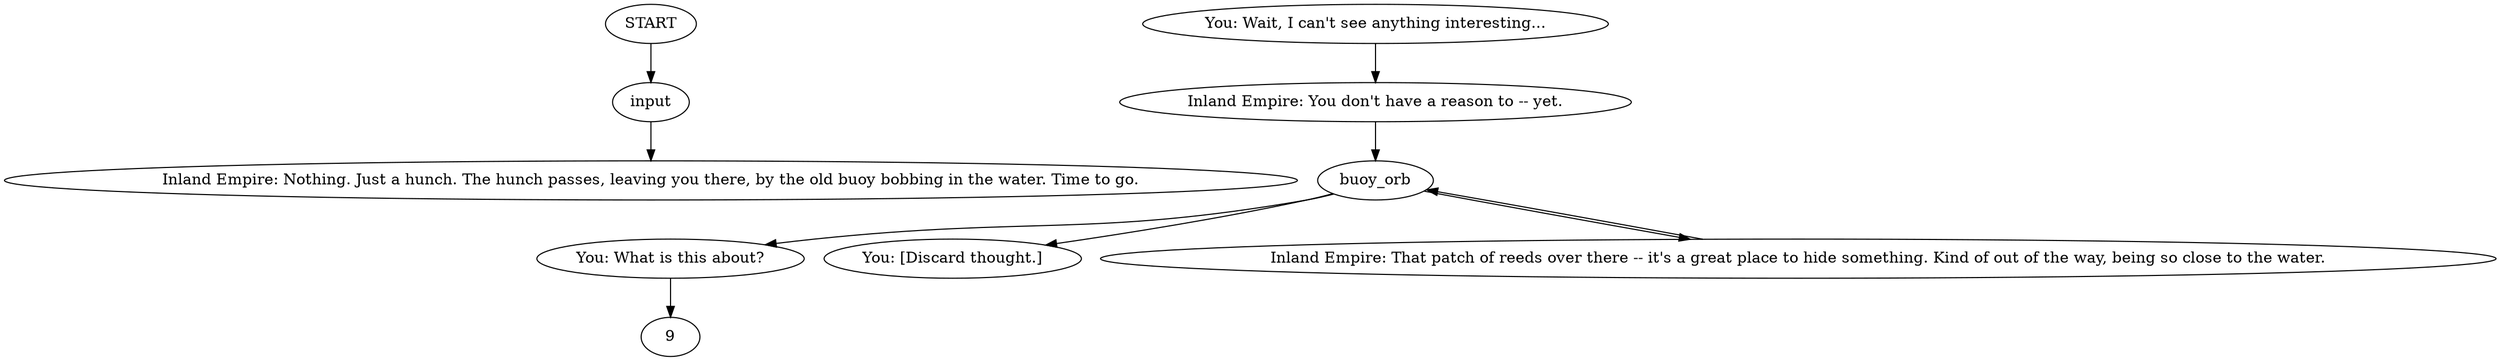# COAST ORB / reeds with buoy
# Visual Calculus notes that this is a good place to hide things.
# ==================================================
digraph G {
	  0 [label="START"];
	  1 [label="input"];
	  2 [label="You: What is this about?"];
	  3 [label="buoy_orb"];
	  4 [label="Inland Empire: You don't have a reason to -- yet."];
	  5 [label="You: [Discard thought.]"];
	  6 [label="You: Wait, I can't see anything interesting..."];
	  7 [label="Inland Empire: That patch of reeds over there -- it's a great place to hide something. Kind of out of the way, being so close to the water."];
	  8 [label="Inland Empire: Nothing. Just a hunch. The hunch passes, leaving you there, by the old buoy bobbing in the water. Time to go."];
	  0 -> 1
	  1 -> 8
	  2 -> 9
	  3 -> 2
	  3 -> 5
	  3 -> 7
	  4 -> 3
	  6 -> 4
	  7 -> 3
}

